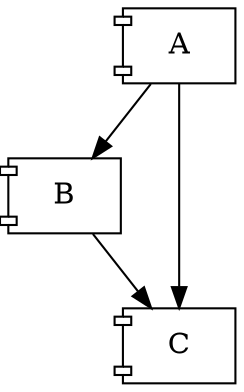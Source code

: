 digraph Name {
  NODE [shape=component];
  A;
  B;
  C;


  // dir=forward back both none controls arrow direction.
  A -> B;
  A -> C [weight=10];
  B -> C;
}

